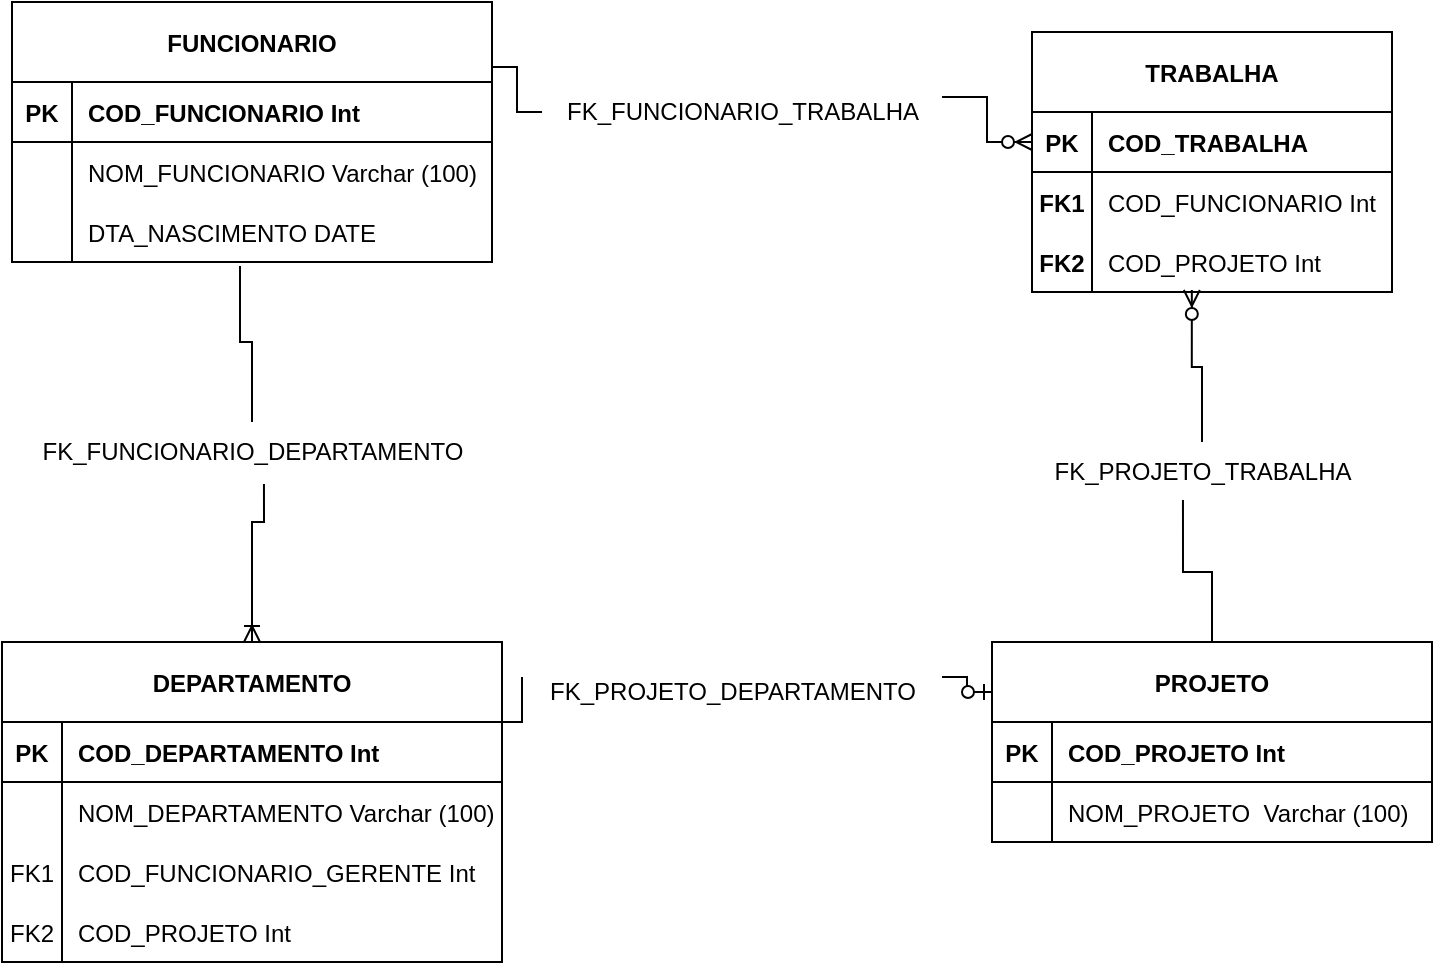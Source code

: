<mxfile version="20.4.1" type="onedrive"><diagram id="HJTyS2fwCIgLZBhv4Xqv" name="Página-1"><mxGraphModel grid="1" page="1" gridSize="10" guides="1" tooltips="1" connect="1" arrows="1" fold="1" pageScale="1" pageWidth="827" pageHeight="1169" math="0" shadow="0"><root><mxCell id="0"/><mxCell id="1" parent="0"/><mxCell id="rqsCJUHo_x9DTSuSrqRd-1" value="PROJETO" style="shape=table;startSize=40;container=1;collapsible=1;childLayout=tableLayout;fixedRows=1;rowLines=0;fontStyle=1;align=center;resizeLast=1;" vertex="1" parent="1"><mxGeometry x="550" y="360" width="220" height="100" as="geometry"/></mxCell><mxCell id="rqsCJUHo_x9DTSuSrqRd-2" value="" style="shape=tableRow;horizontal=0;startSize=0;swimlaneHead=0;swimlaneBody=0;fillColor=none;collapsible=0;dropTarget=0;points=[[0,0.5],[1,0.5]];portConstraint=eastwest;top=0;left=0;right=0;bottom=1;" vertex="1" parent="rqsCJUHo_x9DTSuSrqRd-1"><mxGeometry y="40" width="220" height="30" as="geometry"/></mxCell><mxCell id="rqsCJUHo_x9DTSuSrqRd-3" value="PK" style="shape=partialRectangle;connectable=0;fillColor=none;top=0;left=0;bottom=0;right=0;fontStyle=1;overflow=hidden;" vertex="1" parent="rqsCJUHo_x9DTSuSrqRd-2"><mxGeometry width="30" height="30" as="geometry"><mxRectangle width="30" height="30" as="alternateBounds"/></mxGeometry></mxCell><mxCell id="rqsCJUHo_x9DTSuSrqRd-4" value="COD_PROJETO Int" style="shape=partialRectangle;connectable=0;fillColor=none;top=0;left=0;bottom=0;right=0;align=left;spacingLeft=6;fontStyle=1;overflow=hidden;" vertex="1" parent="rqsCJUHo_x9DTSuSrqRd-2"><mxGeometry x="30" width="190" height="30" as="geometry"><mxRectangle width="190" height="30" as="alternateBounds"/></mxGeometry></mxCell><mxCell id="rqsCJUHo_x9DTSuSrqRd-5" value="" style="shape=tableRow;horizontal=0;startSize=0;swimlaneHead=0;swimlaneBody=0;fillColor=none;collapsible=0;dropTarget=0;points=[[0,0.5],[1,0.5]];portConstraint=eastwest;top=0;left=0;right=0;bottom=0;" vertex="1" parent="rqsCJUHo_x9DTSuSrqRd-1"><mxGeometry y="70" width="220" height="30" as="geometry"/></mxCell><mxCell id="rqsCJUHo_x9DTSuSrqRd-6" value="" style="shape=partialRectangle;connectable=0;fillColor=none;top=0;left=0;bottom=0;right=0;editable=1;overflow=hidden;" vertex="1" parent="rqsCJUHo_x9DTSuSrqRd-5"><mxGeometry width="30" height="30" as="geometry"><mxRectangle width="30" height="30" as="alternateBounds"/></mxGeometry></mxCell><mxCell id="rqsCJUHo_x9DTSuSrqRd-7" value="NOM_PROJETO  Varchar (100)" style="shape=partialRectangle;connectable=0;fillColor=none;top=0;left=0;bottom=0;right=0;align=left;spacingLeft=6;overflow=hidden;" vertex="1" parent="rqsCJUHo_x9DTSuSrqRd-5"><mxGeometry x="30" width="190" height="30" as="geometry"><mxRectangle width="190" height="30" as="alternateBounds"/></mxGeometry></mxCell><mxCell id="rqsCJUHo_x9DTSuSrqRd-14" value="DEPARTAMENTO" style="shape=table;startSize=40;container=1;collapsible=1;childLayout=tableLayout;fixedRows=1;rowLines=0;fontStyle=1;align=center;resizeLast=1;" vertex="1" parent="1"><mxGeometry x="55" y="360" width="250" height="160" as="geometry"/></mxCell><mxCell id="rqsCJUHo_x9DTSuSrqRd-15" value="" style="shape=tableRow;horizontal=0;startSize=0;swimlaneHead=0;swimlaneBody=0;fillColor=none;collapsible=0;dropTarget=0;points=[[0,0.5],[1,0.5]];portConstraint=eastwest;top=0;left=0;right=0;bottom=1;" vertex="1" parent="rqsCJUHo_x9DTSuSrqRd-14"><mxGeometry y="40" width="250" height="30" as="geometry"/></mxCell><mxCell id="rqsCJUHo_x9DTSuSrqRd-16" value="PK" style="shape=partialRectangle;connectable=0;fillColor=none;top=0;left=0;bottom=0;right=0;fontStyle=1;overflow=hidden;" vertex="1" parent="rqsCJUHo_x9DTSuSrqRd-15"><mxGeometry width="30" height="30" as="geometry"><mxRectangle width="30" height="30" as="alternateBounds"/></mxGeometry></mxCell><mxCell id="rqsCJUHo_x9DTSuSrqRd-17" value="COD_DEPARTAMENTO Int" style="shape=partialRectangle;connectable=0;fillColor=none;top=0;left=0;bottom=0;right=0;align=left;spacingLeft=6;fontStyle=1;overflow=hidden;" vertex="1" parent="rqsCJUHo_x9DTSuSrqRd-15"><mxGeometry x="30" width="220" height="30" as="geometry"><mxRectangle width="220" height="30" as="alternateBounds"/></mxGeometry></mxCell><mxCell id="rqsCJUHo_x9DTSuSrqRd-18" value="" style="shape=tableRow;horizontal=0;startSize=0;swimlaneHead=0;swimlaneBody=0;fillColor=none;collapsible=0;dropTarget=0;points=[[0,0.5],[1,0.5]];portConstraint=eastwest;top=0;left=0;right=0;bottom=0;" vertex="1" parent="rqsCJUHo_x9DTSuSrqRd-14"><mxGeometry y="70" width="250" height="30" as="geometry"/></mxCell><mxCell id="rqsCJUHo_x9DTSuSrqRd-19" value="" style="shape=partialRectangle;connectable=0;fillColor=none;top=0;left=0;bottom=0;right=0;editable=1;overflow=hidden;" vertex="1" parent="rqsCJUHo_x9DTSuSrqRd-18"><mxGeometry width="30" height="30" as="geometry"><mxRectangle width="30" height="30" as="alternateBounds"/></mxGeometry></mxCell><mxCell id="rqsCJUHo_x9DTSuSrqRd-20" value="NOM_DEPARTAMENTO Varchar (100)" style="shape=partialRectangle;connectable=0;fillColor=none;top=0;left=0;bottom=0;right=0;align=left;spacingLeft=6;overflow=hidden;" vertex="1" parent="rqsCJUHo_x9DTSuSrqRd-18"><mxGeometry x="30" width="220" height="30" as="geometry"><mxRectangle width="220" height="30" as="alternateBounds"/></mxGeometry></mxCell><mxCell id="rqsCJUHo_x9DTSuSrqRd-81" value="" style="shape=tableRow;horizontal=0;startSize=0;swimlaneHead=0;swimlaneBody=0;fillColor=none;collapsible=0;dropTarget=0;points=[[0,0.5],[1,0.5]];portConstraint=eastwest;top=0;left=0;right=0;bottom=0;" vertex="1" parent="rqsCJUHo_x9DTSuSrqRd-14"><mxGeometry y="100" width="250" height="30" as="geometry"/></mxCell><mxCell id="rqsCJUHo_x9DTSuSrqRd-82" value="FK1" style="shape=partialRectangle;connectable=0;fillColor=none;top=0;left=0;bottom=0;right=0;editable=1;overflow=hidden;" vertex="1" parent="rqsCJUHo_x9DTSuSrqRd-81"><mxGeometry width="30" height="30" as="geometry"><mxRectangle width="30" height="30" as="alternateBounds"/></mxGeometry></mxCell><mxCell id="rqsCJUHo_x9DTSuSrqRd-83" value="COD_FUNCIONARIO_GERENTE Int" style="shape=partialRectangle;connectable=0;fillColor=none;top=0;left=0;bottom=0;right=0;align=left;spacingLeft=6;overflow=hidden;" vertex="1" parent="rqsCJUHo_x9DTSuSrqRd-81"><mxGeometry x="30" width="220" height="30" as="geometry"><mxRectangle width="220" height="30" as="alternateBounds"/></mxGeometry></mxCell><mxCell id="rqsCJUHo_x9DTSuSrqRd-98" value="" style="shape=tableRow;horizontal=0;startSize=0;swimlaneHead=0;swimlaneBody=0;fillColor=none;collapsible=0;dropTarget=0;points=[[0,0.5],[1,0.5]];portConstraint=eastwest;top=0;left=0;right=0;bottom=0;" vertex="1" parent="rqsCJUHo_x9DTSuSrqRd-14"><mxGeometry y="130" width="250" height="30" as="geometry"/></mxCell><mxCell id="rqsCJUHo_x9DTSuSrqRd-99" value="FK2" style="shape=partialRectangle;connectable=0;fillColor=none;top=0;left=0;bottom=0;right=0;editable=1;overflow=hidden;" vertex="1" parent="rqsCJUHo_x9DTSuSrqRd-98"><mxGeometry width="30" height="30" as="geometry"><mxRectangle width="30" height="30" as="alternateBounds"/></mxGeometry></mxCell><mxCell id="rqsCJUHo_x9DTSuSrqRd-100" value="COD_PROJETO Int" style="shape=partialRectangle;connectable=0;fillColor=none;top=0;left=0;bottom=0;right=0;align=left;spacingLeft=6;overflow=hidden;" vertex="1" parent="rqsCJUHo_x9DTSuSrqRd-98"><mxGeometry x="30" width="220" height="30" as="geometry"><mxRectangle width="220" height="30" as="alternateBounds"/></mxGeometry></mxCell><mxCell id="rqsCJUHo_x9DTSuSrqRd-27" value="FUNCIONARIO" style="shape=table;startSize=40;container=1;collapsible=1;childLayout=tableLayout;fixedRows=1;rowLines=0;fontStyle=1;align=center;resizeLast=1;" vertex="1" parent="1"><mxGeometry x="60" y="40" width="240" height="130" as="geometry"/></mxCell><mxCell id="rqsCJUHo_x9DTSuSrqRd-28" value="" style="shape=tableRow;horizontal=0;startSize=0;swimlaneHead=0;swimlaneBody=0;fillColor=none;collapsible=0;dropTarget=0;points=[[0,0.5],[1,0.5]];portConstraint=eastwest;top=0;left=0;right=0;bottom=1;" vertex="1" parent="rqsCJUHo_x9DTSuSrqRd-27"><mxGeometry y="40" width="240" height="30" as="geometry"/></mxCell><mxCell id="rqsCJUHo_x9DTSuSrqRd-29" value="PK" style="shape=partialRectangle;connectable=0;fillColor=none;top=0;left=0;bottom=0;right=0;fontStyle=1;overflow=hidden;" vertex="1" parent="rqsCJUHo_x9DTSuSrqRd-28"><mxGeometry width="30" height="30" as="geometry"><mxRectangle width="30" height="30" as="alternateBounds"/></mxGeometry></mxCell><mxCell id="rqsCJUHo_x9DTSuSrqRd-30" value="COD_FUNCIONARIO Int" style="shape=partialRectangle;connectable=0;fillColor=none;top=0;left=0;bottom=0;right=0;align=left;spacingLeft=6;fontStyle=1;overflow=hidden;" vertex="1" parent="rqsCJUHo_x9DTSuSrqRd-28"><mxGeometry x="30" width="210" height="30" as="geometry"><mxRectangle width="210" height="30" as="alternateBounds"/></mxGeometry></mxCell><mxCell id="rqsCJUHo_x9DTSuSrqRd-31" value="" style="shape=tableRow;horizontal=0;startSize=0;swimlaneHead=0;swimlaneBody=0;fillColor=none;collapsible=0;dropTarget=0;points=[[0,0.5],[1,0.5]];portConstraint=eastwest;top=0;left=0;right=0;bottom=0;" vertex="1" parent="rqsCJUHo_x9DTSuSrqRd-27"><mxGeometry y="70" width="240" height="30" as="geometry"/></mxCell><mxCell id="rqsCJUHo_x9DTSuSrqRd-32" value="" style="shape=partialRectangle;connectable=0;fillColor=none;top=0;left=0;bottom=0;right=0;editable=1;overflow=hidden;" vertex="1" parent="rqsCJUHo_x9DTSuSrqRd-31"><mxGeometry width="30" height="30" as="geometry"><mxRectangle width="30" height="30" as="alternateBounds"/></mxGeometry></mxCell><mxCell id="rqsCJUHo_x9DTSuSrqRd-33" value="NOM_FUNCIONARIO Varchar (100)" style="shape=partialRectangle;connectable=0;fillColor=none;top=0;left=0;bottom=0;right=0;align=left;spacingLeft=6;overflow=hidden;" vertex="1" parent="rqsCJUHo_x9DTSuSrqRd-31"><mxGeometry x="30" width="210" height="30" as="geometry"><mxRectangle width="210" height="30" as="alternateBounds"/></mxGeometry></mxCell><mxCell id="rqsCJUHo_x9DTSuSrqRd-34" value="" style="shape=tableRow;horizontal=0;startSize=0;swimlaneHead=0;swimlaneBody=0;fillColor=none;collapsible=0;dropTarget=0;points=[[0,0.5],[1,0.5]];portConstraint=eastwest;top=0;left=0;right=0;bottom=0;" vertex="1" parent="rqsCJUHo_x9DTSuSrqRd-27"><mxGeometry y="100" width="240" height="30" as="geometry"/></mxCell><mxCell id="rqsCJUHo_x9DTSuSrqRd-35" value="" style="shape=partialRectangle;connectable=0;fillColor=none;top=0;left=0;bottom=0;right=0;editable=1;overflow=hidden;" vertex="1" parent="rqsCJUHo_x9DTSuSrqRd-34"><mxGeometry width="30" height="30" as="geometry"><mxRectangle width="30" height="30" as="alternateBounds"/></mxGeometry></mxCell><mxCell id="rqsCJUHo_x9DTSuSrqRd-36" value="DTA_NASCIMENTO DATE" style="shape=partialRectangle;connectable=0;fillColor=none;top=0;left=0;bottom=0;right=0;align=left;spacingLeft=6;overflow=hidden;" vertex="1" parent="rqsCJUHo_x9DTSuSrqRd-34"><mxGeometry x="30" width="210" height="30" as="geometry"><mxRectangle width="210" height="30" as="alternateBounds"/></mxGeometry></mxCell><mxCell id="rqsCJUHo_x9DTSuSrqRd-53" value="TRABALHA" style="shape=table;startSize=40;container=1;collapsible=1;childLayout=tableLayout;fixedRows=1;rowLines=0;fontStyle=1;align=center;resizeLast=1;" vertex="1" parent="1"><mxGeometry x="570" y="55" width="180" height="130" as="geometry"/></mxCell><mxCell id="rqsCJUHo_x9DTSuSrqRd-54" value="" style="shape=tableRow;horizontal=0;startSize=0;swimlaneHead=0;swimlaneBody=0;fillColor=none;collapsible=0;dropTarget=0;points=[[0,0.5],[1,0.5]];portConstraint=eastwest;top=0;left=0;right=0;bottom=1;" vertex="1" parent="rqsCJUHo_x9DTSuSrqRd-53"><mxGeometry y="40" width="180" height="30" as="geometry"/></mxCell><mxCell id="rqsCJUHo_x9DTSuSrqRd-55" value="PK" style="shape=partialRectangle;connectable=0;fillColor=none;top=0;left=0;bottom=0;right=0;fontStyle=1;overflow=hidden;" vertex="1" parent="rqsCJUHo_x9DTSuSrqRd-54"><mxGeometry width="30" height="30" as="geometry"><mxRectangle width="30" height="30" as="alternateBounds"/></mxGeometry></mxCell><mxCell id="rqsCJUHo_x9DTSuSrqRd-56" value="COD_TRABALHA" style="shape=partialRectangle;connectable=0;fillColor=none;top=0;left=0;bottom=0;right=0;align=left;spacingLeft=6;fontStyle=1;overflow=hidden;" vertex="1" parent="rqsCJUHo_x9DTSuSrqRd-54"><mxGeometry x="30" width="150" height="30" as="geometry"><mxRectangle width="150" height="30" as="alternateBounds"/></mxGeometry></mxCell><mxCell id="rqsCJUHo_x9DTSuSrqRd-57" value="" style="shape=tableRow;horizontal=0;startSize=0;swimlaneHead=0;swimlaneBody=0;fillColor=none;collapsible=0;dropTarget=0;points=[[0,0.5],[1,0.5]];portConstraint=eastwest;top=0;left=0;right=0;bottom=0;" vertex="1" parent="rqsCJUHo_x9DTSuSrqRd-53"><mxGeometry y="70" width="180" height="30" as="geometry"/></mxCell><mxCell id="rqsCJUHo_x9DTSuSrqRd-58" value="FK1" style="shape=partialRectangle;connectable=0;fillColor=none;top=0;left=0;bottom=0;right=0;editable=1;overflow=hidden;fontStyle=1" vertex="1" parent="rqsCJUHo_x9DTSuSrqRd-57"><mxGeometry width="30" height="30" as="geometry"><mxRectangle width="30" height="30" as="alternateBounds"/></mxGeometry></mxCell><mxCell id="rqsCJUHo_x9DTSuSrqRd-59" value="COD_FUNCIONARIO Int" style="shape=partialRectangle;connectable=0;fillColor=none;top=0;left=0;bottom=0;right=0;align=left;spacingLeft=6;overflow=hidden;" vertex="1" parent="rqsCJUHo_x9DTSuSrqRd-57"><mxGeometry x="30" width="150" height="30" as="geometry"><mxRectangle width="150" height="30" as="alternateBounds"/></mxGeometry></mxCell><mxCell id="rqsCJUHo_x9DTSuSrqRd-60" value="" style="shape=tableRow;horizontal=0;startSize=0;swimlaneHead=0;swimlaneBody=0;fillColor=none;collapsible=0;dropTarget=0;points=[[0,0.5],[1,0.5]];portConstraint=eastwest;top=0;left=0;right=0;bottom=0;" vertex="1" parent="rqsCJUHo_x9DTSuSrqRd-53"><mxGeometry y="100" width="180" height="30" as="geometry"/></mxCell><mxCell id="rqsCJUHo_x9DTSuSrqRd-61" value="FK2" style="shape=partialRectangle;connectable=0;fillColor=none;top=0;left=0;bottom=0;right=0;editable=1;overflow=hidden;fontStyle=1" vertex="1" parent="rqsCJUHo_x9DTSuSrqRd-60"><mxGeometry width="30" height="30" as="geometry"><mxRectangle width="30" height="30" as="alternateBounds"/></mxGeometry></mxCell><mxCell id="rqsCJUHo_x9DTSuSrqRd-62" value="COD_PROJETO Int" style="shape=partialRectangle;connectable=0;fillColor=none;top=0;left=0;bottom=0;right=0;align=left;spacingLeft=6;overflow=hidden;" vertex="1" parent="rqsCJUHo_x9DTSuSrqRd-60"><mxGeometry x="30" width="150" height="30" as="geometry"><mxRectangle width="150" height="30" as="alternateBounds"/></mxGeometry></mxCell><mxCell id="rqsCJUHo_x9DTSuSrqRd-109" value="" style="edgeStyle=orthogonalEdgeStyle;fontSize=12;html=1;endArrow=ERzeroToMany;endFill=1;rounded=0;exitX=1;exitY=0.25;exitDx=0;exitDy=0;entryX=0;entryY=0.5;entryDx=0;entryDy=0;startArrow=none;" edge="1" parent="1" source="rqsCJUHo_x9DTSuSrqRd-67" target="rqsCJUHo_x9DTSuSrqRd-54"><mxGeometry width="100" height="100" relative="1" as="geometry"><mxPoint x="350" y="330" as="sourcePoint"/><mxPoint x="450" y="230" as="targetPoint"/></mxGeometry></mxCell><mxCell id="rqsCJUHo_x9DTSuSrqRd-67" value="FK_FUNCIONARIO_TRABALHA" style="text;html=1;align=center;verticalAlign=middle;resizable=0;points=[];autosize=1;strokeColor=none;fillColor=none;" vertex="1" parent="1"><mxGeometry x="325" y="80" width="200" height="30" as="geometry"/></mxCell><mxCell id="rqsCJUHo_x9DTSuSrqRd-110" value="" style="edgeStyle=orthogonalEdgeStyle;fontSize=12;html=1;endArrow=none;endFill=1;rounded=0;exitX=1;exitY=0.25;exitDx=0;exitDy=0;entryX=0;entryY=0.5;entryDx=0;entryDy=0;" edge="1" parent="1" source="rqsCJUHo_x9DTSuSrqRd-27" target="rqsCJUHo_x9DTSuSrqRd-67"><mxGeometry width="100" height="100" relative="1" as="geometry"><mxPoint x="300" y="72.5" as="sourcePoint"/><mxPoint x="570" y="110" as="targetPoint"/></mxGeometry></mxCell><mxCell id="rqsCJUHo_x9DTSuSrqRd-111" value="" style="edgeStyle=orthogonalEdgeStyle;fontSize=12;html=1;endArrow=ERzeroToMany;endFill=1;rounded=0;exitX=0.5;exitY=0;exitDx=0;exitDy=0;entryX=0.444;entryY=0.967;entryDx=0;entryDy=0;entryPerimeter=0;startArrow=none;" edge="1" parent="1" source="rqsCJUHo_x9DTSuSrqRd-70" target="rqsCJUHo_x9DTSuSrqRd-60"><mxGeometry width="100" height="100" relative="1" as="geometry"><mxPoint x="350" y="330" as="sourcePoint"/><mxPoint x="450" y="230" as="targetPoint"/></mxGeometry></mxCell><mxCell id="rqsCJUHo_x9DTSuSrqRd-70" value="FK_PROJETO_TRABALHA" style="text;html=1;align=center;verticalAlign=middle;resizable=0;points=[];autosize=1;strokeColor=none;fillColor=none;" vertex="1" parent="1"><mxGeometry x="570" y="260" width="170" height="30" as="geometry"/></mxCell><mxCell id="rqsCJUHo_x9DTSuSrqRd-112" value="" style="edgeStyle=orthogonalEdgeStyle;fontSize=12;html=1;endArrow=none;endFill=1;rounded=0;exitX=0.5;exitY=0;exitDx=0;exitDy=0;entryX=0.444;entryY=0.967;entryDx=0;entryDy=0;entryPerimeter=0;" edge="1" parent="1" source="rqsCJUHo_x9DTSuSrqRd-1" target="rqsCJUHo_x9DTSuSrqRd-70"><mxGeometry width="100" height="100" relative="1" as="geometry"><mxPoint x="660" y="360" as="sourcePoint"/><mxPoint x="649.92" y="184.01" as="targetPoint"/></mxGeometry></mxCell><mxCell id="rqsCJUHo_x9DTSuSrqRd-113" value="" style="edgeStyle=orthogonalEdgeStyle;fontSize=12;html=1;endArrow=ERzeroToOne;endFill=1;rounded=0;exitX=1;exitY=0.25;exitDx=0;exitDy=0;entryX=0;entryY=0.25;entryDx=0;entryDy=0;startArrow=none;" edge="1" parent="1" source="rqsCJUHo_x9DTSuSrqRd-105" target="rqsCJUHo_x9DTSuSrqRd-1"><mxGeometry width="100" height="100" relative="1" as="geometry"><mxPoint x="350" y="330" as="sourcePoint"/><mxPoint x="450" y="230" as="targetPoint"/></mxGeometry></mxCell><mxCell id="rqsCJUHo_x9DTSuSrqRd-105" value="FK_PROJETO_DEPARTAMENTO" style="text;html=1;align=center;verticalAlign=middle;resizable=0;points=[];autosize=1;strokeColor=none;fillColor=none;" vertex="1" parent="1"><mxGeometry x="315" y="370" width="210" height="30" as="geometry"/></mxCell><mxCell id="rqsCJUHo_x9DTSuSrqRd-114" value="" style="edgeStyle=orthogonalEdgeStyle;fontSize=12;html=1;endArrow=none;endFill=1;rounded=0;exitX=1;exitY=0.25;exitDx=0;exitDy=0;entryX=0;entryY=0.25;entryDx=0;entryDy=0;" edge="1" parent="1" source="rqsCJUHo_x9DTSuSrqRd-14" target="rqsCJUHo_x9DTSuSrqRd-105"><mxGeometry width="100" height="100" relative="1" as="geometry"><mxPoint x="305" y="400" as="sourcePoint"/><mxPoint x="550" y="385" as="targetPoint"/></mxGeometry></mxCell><mxCell id="rqsCJUHo_x9DTSuSrqRd-115" value="" style="edgeStyle=orthogonalEdgeStyle;fontSize=12;html=1;endArrow=ERoneToMany;rounded=0;entryX=0.5;entryY=0;entryDx=0;entryDy=0;startArrow=none;exitX=0.526;exitY=1.033;exitDx=0;exitDy=0;exitPerimeter=0;" edge="1" parent="1" source="rqsCJUHo_x9DTSuSrqRd-103" target="rqsCJUHo_x9DTSuSrqRd-14"><mxGeometry width="100" height="100" relative="1" as="geometry"><mxPoint x="200" y="300" as="sourcePoint"/><mxPoint x="450" y="230" as="targetPoint"/><Array as="points"><mxPoint x="186" y="300"/><mxPoint x="180" y="300"/></Array></mxGeometry></mxCell><mxCell id="rqsCJUHo_x9DTSuSrqRd-103" value="FK_FUNCIONARIO_DEPARTAMENTO" style="text;html=1;align=center;verticalAlign=middle;resizable=0;points=[];autosize=1;strokeColor=none;fillColor=none;" vertex="1" parent="1"><mxGeometry x="65" y="250" width="230" height="30" as="geometry"/></mxCell><mxCell id="rqsCJUHo_x9DTSuSrqRd-116" value="" style="edgeStyle=orthogonalEdgeStyle;fontSize=12;html=1;endArrow=none;rounded=0;exitX=0.475;exitY=1.067;exitDx=0;exitDy=0;exitPerimeter=0;entryX=0.5;entryY=0;entryDx=0;entryDy=0;" edge="1" parent="1" source="rqsCJUHo_x9DTSuSrqRd-34" target="rqsCJUHo_x9DTSuSrqRd-103"><mxGeometry width="100" height="100" relative="1" as="geometry"><mxPoint x="174" y="172.01" as="sourcePoint"/><mxPoint x="180" y="360" as="targetPoint"/><Array as="points"><mxPoint x="174" y="210"/><mxPoint x="180" y="210"/></Array></mxGeometry></mxCell></root></mxGraphModel></diagram></mxfile>